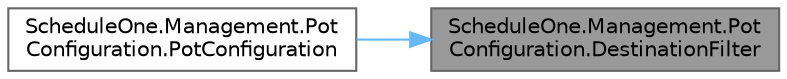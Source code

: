 digraph "ScheduleOne.Management.PotConfiguration.DestinationFilter"
{
 // LATEX_PDF_SIZE
  bgcolor="transparent";
  edge [fontname=Helvetica,fontsize=10,labelfontname=Helvetica,labelfontsize=10];
  node [fontname=Helvetica,fontsize=10,shape=box,height=0.2,width=0.4];
  rankdir="RL";
  Node1 [id="Node000001",label="ScheduleOne.Management.Pot\lConfiguration.DestinationFilter",height=0.2,width=0.4,color="gray40", fillcolor="grey60", style="filled", fontcolor="black",tooltip=" "];
  Node1 -> Node2 [id="edge1_Node000001_Node000002",dir="back",color="steelblue1",style="solid",tooltip=" "];
  Node2 [id="Node000002",label="ScheduleOne.Management.Pot\lConfiguration.PotConfiguration",height=0.2,width=0.4,color="grey40", fillcolor="white", style="filled",URL="$class_schedule_one_1_1_management_1_1_pot_configuration.html#a59640b66716d18aa24dc9d689d9fa90b",tooltip=" "];
}
